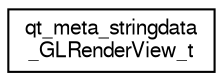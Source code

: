 digraph "Graphical Class Hierarchy"
{
  edge [fontname="FreeSans",fontsize="10",labelfontname="FreeSans",labelfontsize="10"];
  node [fontname="FreeSans",fontsize="10",shape=record];
  rankdir="LR";
  Node1 [label="qt_meta_stringdata\l_GLRenderView_t",height=0.2,width=0.4,color="black", fillcolor="white", style="filled",URL="$structqt__meta__stringdata__GLRenderView__t.html"];
}
